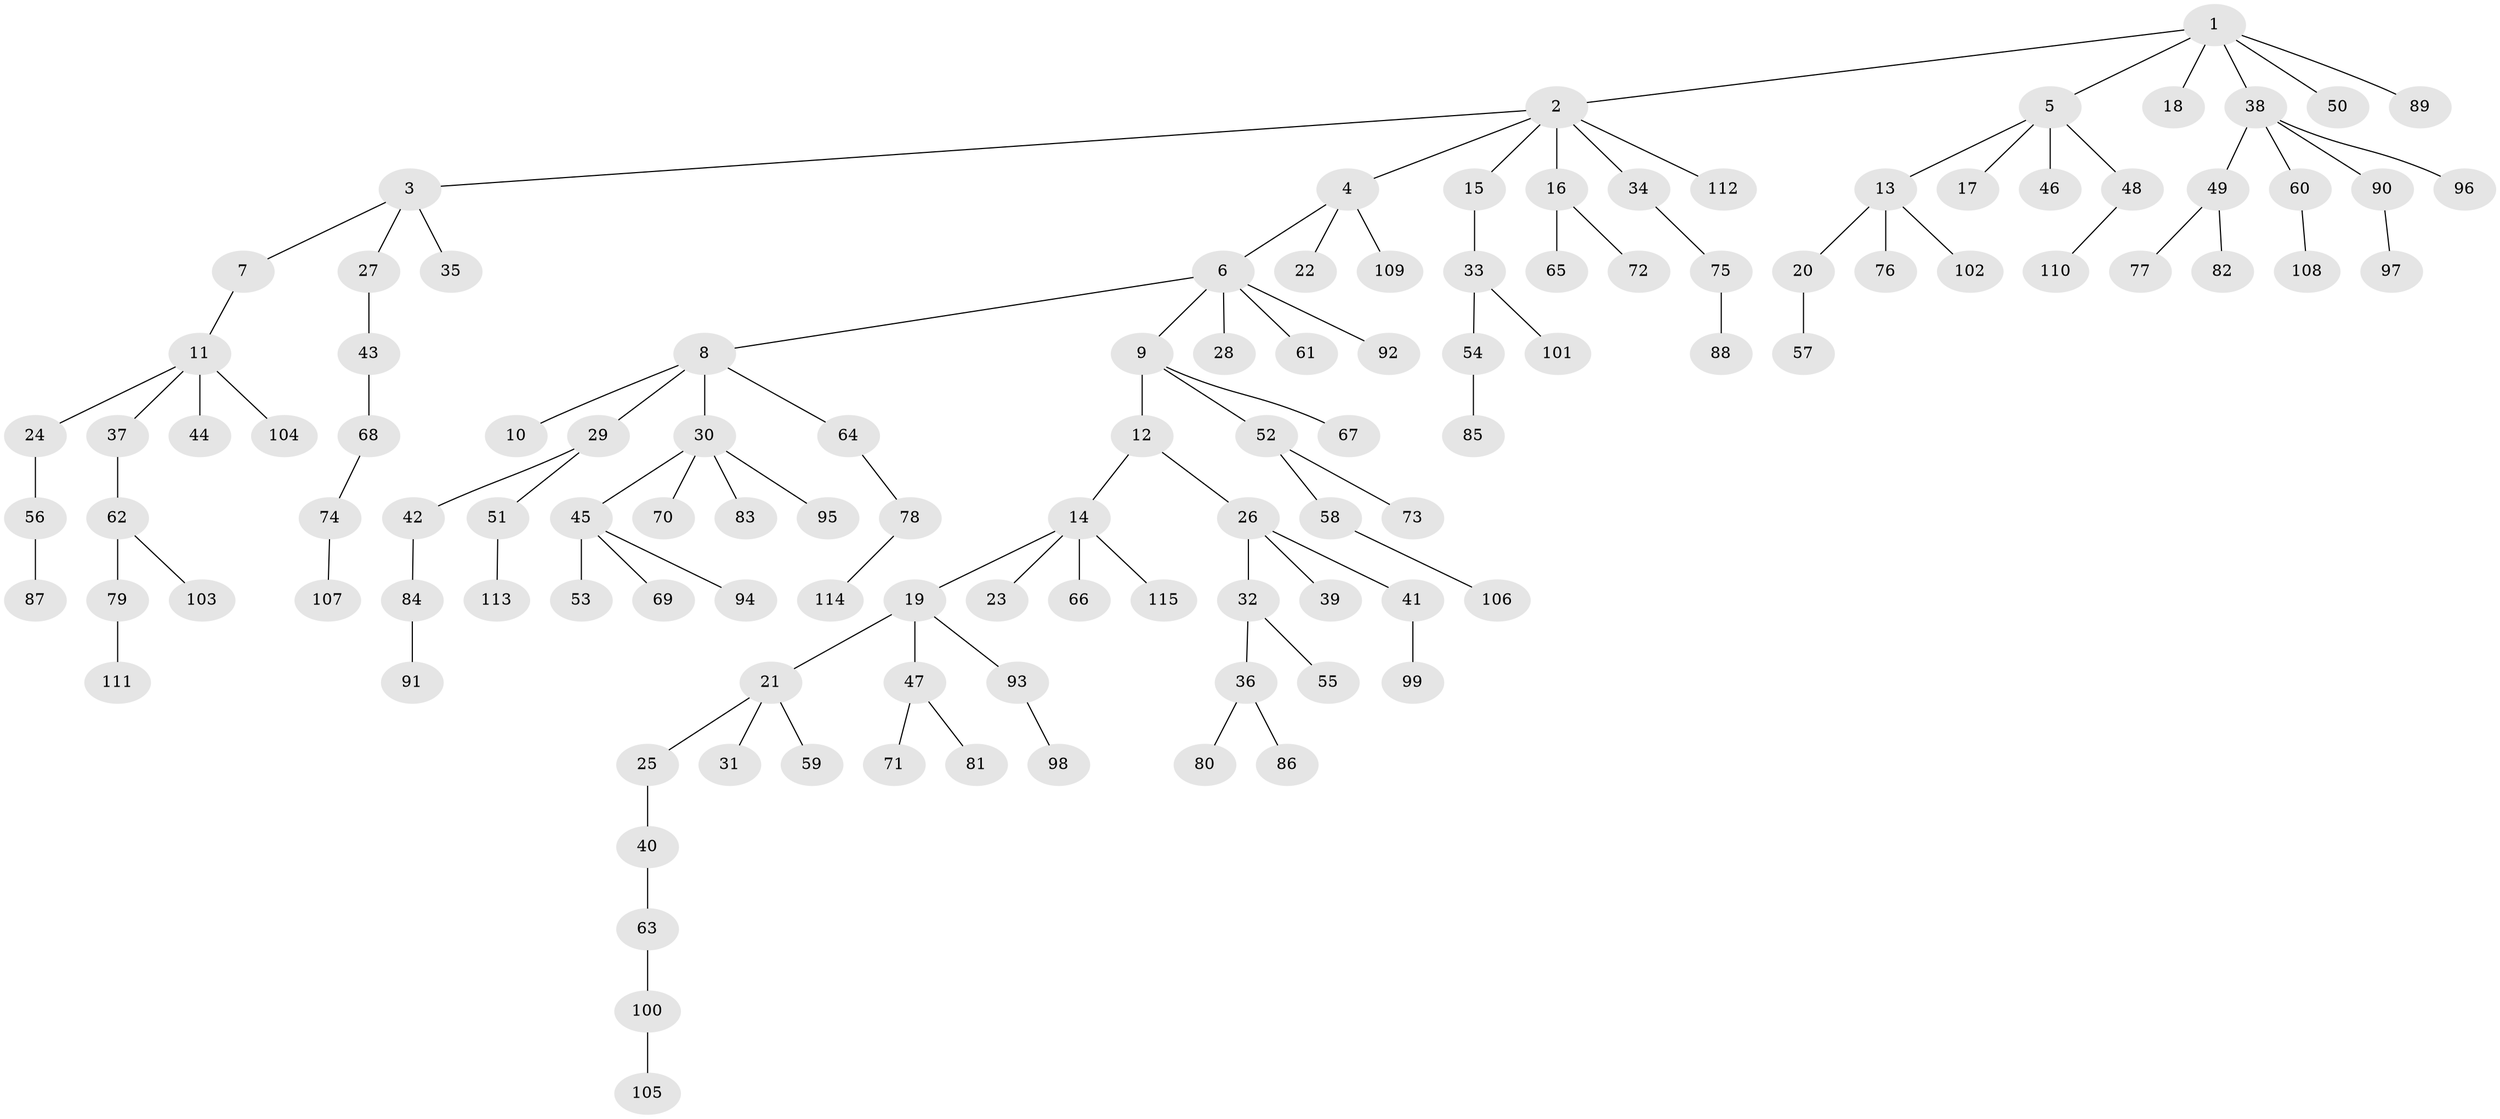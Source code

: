 // Generated by graph-tools (version 1.1) at 2025/36/03/09/25 02:36:35]
// undirected, 115 vertices, 114 edges
graph export_dot {
graph [start="1"]
  node [color=gray90,style=filled];
  1;
  2;
  3;
  4;
  5;
  6;
  7;
  8;
  9;
  10;
  11;
  12;
  13;
  14;
  15;
  16;
  17;
  18;
  19;
  20;
  21;
  22;
  23;
  24;
  25;
  26;
  27;
  28;
  29;
  30;
  31;
  32;
  33;
  34;
  35;
  36;
  37;
  38;
  39;
  40;
  41;
  42;
  43;
  44;
  45;
  46;
  47;
  48;
  49;
  50;
  51;
  52;
  53;
  54;
  55;
  56;
  57;
  58;
  59;
  60;
  61;
  62;
  63;
  64;
  65;
  66;
  67;
  68;
  69;
  70;
  71;
  72;
  73;
  74;
  75;
  76;
  77;
  78;
  79;
  80;
  81;
  82;
  83;
  84;
  85;
  86;
  87;
  88;
  89;
  90;
  91;
  92;
  93;
  94;
  95;
  96;
  97;
  98;
  99;
  100;
  101;
  102;
  103;
  104;
  105;
  106;
  107;
  108;
  109;
  110;
  111;
  112;
  113;
  114;
  115;
  1 -- 2;
  1 -- 5;
  1 -- 18;
  1 -- 38;
  1 -- 50;
  1 -- 89;
  2 -- 3;
  2 -- 4;
  2 -- 15;
  2 -- 16;
  2 -- 34;
  2 -- 112;
  3 -- 7;
  3 -- 27;
  3 -- 35;
  4 -- 6;
  4 -- 22;
  4 -- 109;
  5 -- 13;
  5 -- 17;
  5 -- 46;
  5 -- 48;
  6 -- 8;
  6 -- 9;
  6 -- 28;
  6 -- 61;
  6 -- 92;
  7 -- 11;
  8 -- 10;
  8 -- 29;
  8 -- 30;
  8 -- 64;
  9 -- 12;
  9 -- 52;
  9 -- 67;
  11 -- 24;
  11 -- 37;
  11 -- 44;
  11 -- 104;
  12 -- 14;
  12 -- 26;
  13 -- 20;
  13 -- 76;
  13 -- 102;
  14 -- 19;
  14 -- 23;
  14 -- 66;
  14 -- 115;
  15 -- 33;
  16 -- 65;
  16 -- 72;
  19 -- 21;
  19 -- 47;
  19 -- 93;
  20 -- 57;
  21 -- 25;
  21 -- 31;
  21 -- 59;
  24 -- 56;
  25 -- 40;
  26 -- 32;
  26 -- 39;
  26 -- 41;
  27 -- 43;
  29 -- 42;
  29 -- 51;
  30 -- 45;
  30 -- 70;
  30 -- 83;
  30 -- 95;
  32 -- 36;
  32 -- 55;
  33 -- 54;
  33 -- 101;
  34 -- 75;
  36 -- 80;
  36 -- 86;
  37 -- 62;
  38 -- 49;
  38 -- 60;
  38 -- 90;
  38 -- 96;
  40 -- 63;
  41 -- 99;
  42 -- 84;
  43 -- 68;
  45 -- 53;
  45 -- 69;
  45 -- 94;
  47 -- 71;
  47 -- 81;
  48 -- 110;
  49 -- 77;
  49 -- 82;
  51 -- 113;
  52 -- 58;
  52 -- 73;
  54 -- 85;
  56 -- 87;
  58 -- 106;
  60 -- 108;
  62 -- 79;
  62 -- 103;
  63 -- 100;
  64 -- 78;
  68 -- 74;
  74 -- 107;
  75 -- 88;
  78 -- 114;
  79 -- 111;
  84 -- 91;
  90 -- 97;
  93 -- 98;
  100 -- 105;
}
